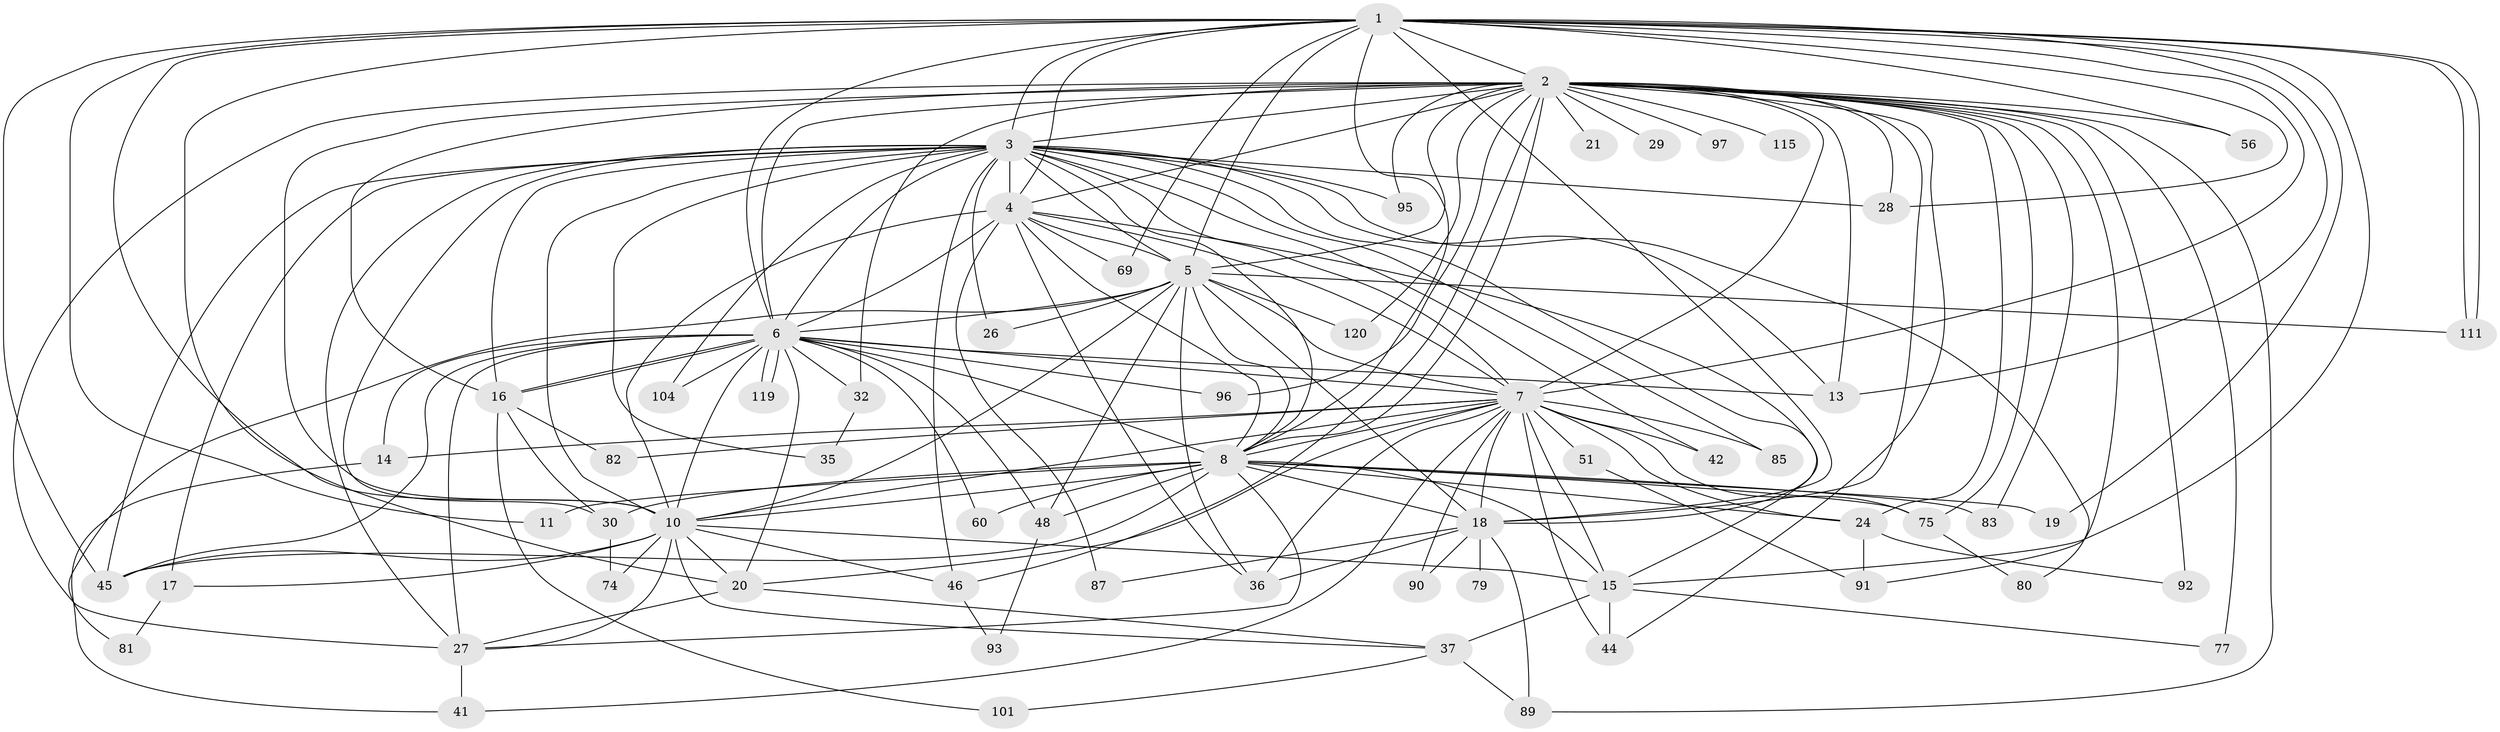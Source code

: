 // original degree distribution, {23: 0.015873015873015872, 21: 0.007936507936507936, 22: 0.007936507936507936, 15: 0.007936507936507936, 17: 0.007936507936507936, 25: 0.007936507936507936, 26: 0.007936507936507936, 29: 0.007936507936507936, 18: 0.007936507936507936, 2: 0.47619047619047616, 4: 0.10317460317460317, 3: 0.24603174603174602, 7: 0.015873015873015872, 5: 0.047619047619047616, 6: 0.023809523809523808, 8: 0.007936507936507936}
// Generated by graph-tools (version 1.1) at 2025/14/03/09/25 04:14:13]
// undirected, 63 vertices, 172 edges
graph export_dot {
graph [start="1"]
  node [color=gray90,style=filled];
  1 [super="+68"];
  2 [super="+9"];
  3 [super="+43+23"];
  4 [super="+61+49"];
  5;
  6 [super="+71+78"];
  7 [super="+33"];
  8;
  10;
  11;
  13;
  14;
  15 [super="+114+63+40+98"];
  16 [super="+25"];
  17;
  18 [super="+31"];
  19;
  20 [super="+47"];
  21;
  24 [super="+125+86"];
  26;
  27 [super="+117+109+34+59"];
  28 [super="+53"];
  29;
  30 [super="+52"];
  32 [super="+123"];
  35;
  36 [super="+84"];
  37 [super="+58+70"];
  41;
  42;
  44;
  45 [super="+54+106+112"];
  46 [super="+66"];
  48 [super="+55"];
  51;
  56;
  60;
  69;
  74;
  75 [super="+110"];
  77;
  79;
  80;
  81;
  82;
  83;
  85;
  87;
  89 [super="+113"];
  90;
  91 [super="+103"];
  92;
  93;
  95;
  96;
  97;
  101;
  104;
  111 [super="+124"];
  115;
  119;
  120;
  1 -- 2 [weight=3];
  1 -- 3;
  1 -- 4;
  1 -- 5;
  1 -- 6;
  1 -- 7 [weight=2];
  1 -- 8;
  1 -- 10;
  1 -- 11;
  1 -- 13;
  1 -- 19;
  1 -- 20 [weight=2];
  1 -- 28;
  1 -- 45 [weight=2];
  1 -- 56;
  1 -- 69;
  1 -- 111;
  1 -- 111;
  1 -- 15;
  1 -- 18;
  2 -- 3 [weight=3];
  2 -- 4 [weight=2];
  2 -- 5 [weight=2];
  2 -- 6 [weight=3];
  2 -- 7 [weight=2];
  2 -- 8 [weight=2];
  2 -- 10 [weight=3];
  2 -- 13;
  2 -- 21 [weight=2];
  2 -- 29 [weight=2];
  2 -- 32 [weight=2];
  2 -- 56;
  2 -- 89;
  2 -- 91;
  2 -- 95;
  2 -- 97 [weight=2];
  2 -- 115 [weight=2];
  2 -- 75;
  2 -- 77 [weight=2];
  2 -- 83;
  2 -- 27;
  2 -- 28 [weight=2];
  2 -- 92 [weight=2];
  2 -- 96;
  2 -- 44;
  2 -- 46 [weight=2];
  2 -- 120;
  2 -- 18 [weight=2];
  2 -- 24;
  2 -- 16;
  3 -- 4 [weight=2];
  3 -- 5;
  3 -- 6 [weight=2];
  3 -- 7;
  3 -- 8 [weight=2];
  3 -- 10;
  3 -- 17;
  3 -- 26;
  3 -- 35;
  3 -- 42;
  3 -- 80;
  3 -- 104;
  3 -- 46 [weight=2];
  3 -- 45;
  3 -- 30;
  3 -- 85;
  3 -- 28;
  3 -- 18;
  3 -- 27;
  3 -- 13;
  3 -- 95;
  3 -- 16;
  4 -- 5 [weight=2];
  4 -- 6;
  4 -- 7 [weight=4];
  4 -- 8;
  4 -- 10;
  4 -- 36;
  4 -- 69;
  4 -- 87;
  4 -- 15;
  5 -- 6;
  5 -- 7;
  5 -- 8;
  5 -- 10;
  5 -- 18;
  5 -- 26;
  5 -- 36;
  5 -- 48;
  5 -- 81;
  5 -- 120;
  5 -- 111;
  6 -- 7;
  6 -- 8;
  6 -- 10;
  6 -- 14;
  6 -- 16;
  6 -- 16;
  6 -- 32;
  6 -- 60;
  6 -- 96;
  6 -- 104;
  6 -- 119;
  6 -- 119;
  6 -- 45;
  6 -- 13;
  6 -- 27 [weight=2];
  6 -- 48;
  6 -- 20;
  7 -- 8 [weight=2];
  7 -- 10;
  7 -- 14;
  7 -- 15;
  7 -- 18;
  7 -- 24;
  7 -- 41;
  7 -- 42;
  7 -- 44;
  7 -- 51 [weight=2];
  7 -- 85;
  7 -- 90;
  7 -- 75;
  7 -- 82;
  7 -- 36;
  7 -- 20;
  8 -- 10;
  8 -- 11;
  8 -- 15;
  8 -- 19;
  8 -- 24;
  8 -- 27;
  8 -- 30;
  8 -- 45;
  8 -- 48;
  8 -- 60;
  8 -- 75;
  8 -- 83;
  8 -- 18;
  10 -- 17;
  10 -- 20;
  10 -- 37;
  10 -- 46;
  10 -- 74;
  10 -- 45;
  10 -- 15;
  10 -- 27;
  14 -- 41;
  15 -- 37 [weight=2];
  15 -- 44;
  15 -- 77;
  16 -- 101;
  16 -- 82;
  16 -- 30;
  17 -- 81;
  18 -- 89 [weight=2];
  18 -- 36 [weight=2];
  18 -- 79 [weight=2];
  18 -- 87;
  18 -- 90;
  20 -- 37;
  20 -- 27;
  24 -- 92;
  24 -- 91;
  27 -- 41;
  30 -- 74;
  32 -- 35;
  37 -- 89;
  37 -- 101;
  46 -- 93;
  48 -- 93;
  51 -- 91;
  75 -- 80;
}

